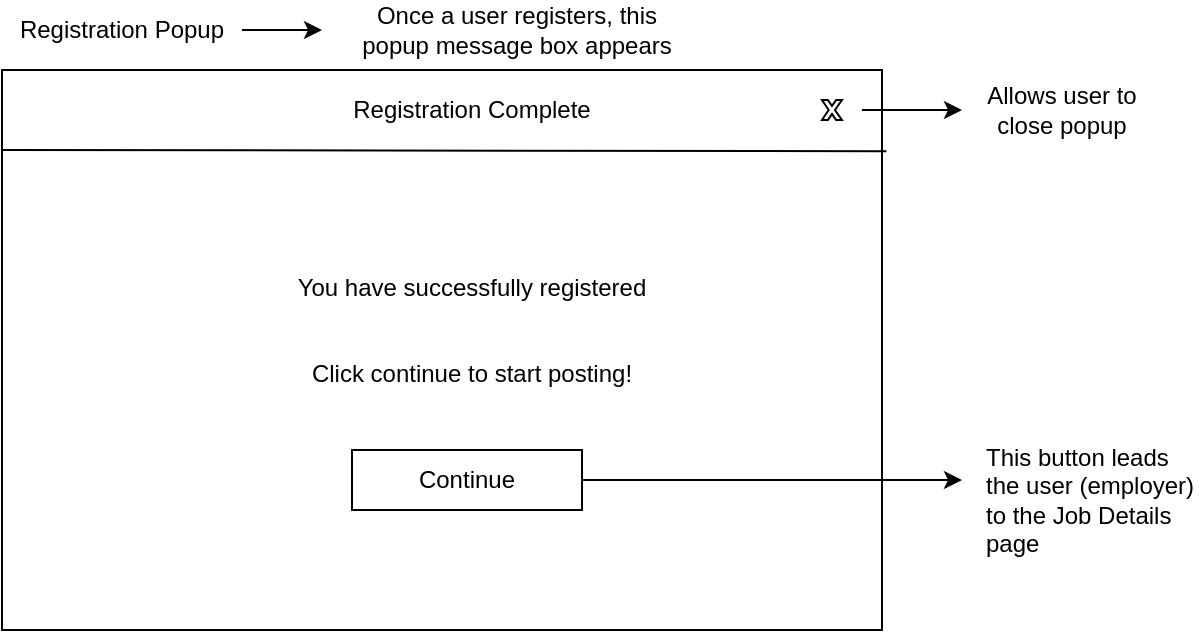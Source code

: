 <mxfile version="13.0.2" type="device"><diagram id="MhbUbkgfdEp-qQVMrzt_" name="Page-1"><mxGraphModel dx="782" dy="420" grid="0" gridSize="10" guides="1" tooltips="1" connect="1" arrows="1" fold="1" page="1" pageScale="1" pageWidth="827" pageHeight="1169" math="0" shadow="0"><root><mxCell id="0"/><mxCell id="1" parent="0"/><mxCell id="29T14MGzVOgbLB5nQ5_D-2" value="" style="rounded=0;whiteSpace=wrap;html=1;" vertex="1" parent="1"><mxGeometry x="120" y="80" width="440" height="280" as="geometry"/></mxCell><mxCell id="29T14MGzVOgbLB5nQ5_D-3" value="" style="endArrow=none;html=1;entryX=1.005;entryY=0.145;entryDx=0;entryDy=0;entryPerimeter=0;" edge="1" parent="1" target="29T14MGzVOgbLB5nQ5_D-2"><mxGeometry width="50" height="50" relative="1" as="geometry"><mxPoint x="120" y="120" as="sourcePoint"/><mxPoint x="170" y="70" as="targetPoint"/></mxGeometry></mxCell><mxCell id="29T14MGzVOgbLB5nQ5_D-4" value="Registration Complete" style="text;html=1;strokeColor=none;fillColor=none;align=center;verticalAlign=middle;whiteSpace=wrap;rounded=0;" vertex="1" parent="1"><mxGeometry x="280" y="90" width="150" height="20" as="geometry"/></mxCell><mxCell id="29T14MGzVOgbLB5nQ5_D-5" value="" style="verticalLabelPosition=bottom;verticalAlign=top;html=1;shape=mxgraph.basic.x" vertex="1" parent="1"><mxGeometry x="530" y="95" width="10" height="10" as="geometry"/></mxCell><mxCell id="29T14MGzVOgbLB5nQ5_D-6" value="You have successfully registered&lt;br&gt;&lt;br&gt;&lt;br&gt;Click continue to start posting!" style="text;html=1;strokeColor=none;fillColor=none;align=center;verticalAlign=middle;whiteSpace=wrap;rounded=0;" vertex="1" parent="1"><mxGeometry x="250" y="140" width="210" height="140" as="geometry"/></mxCell><mxCell id="29T14MGzVOgbLB5nQ5_D-7" value="Continue" style="rounded=0;whiteSpace=wrap;html=1;" vertex="1" parent="1"><mxGeometry x="295" y="270" width="115" height="30" as="geometry"/></mxCell><mxCell id="29T14MGzVOgbLB5nQ5_D-9" style="edgeStyle=orthogonalEdgeStyle;rounded=0;orthogonalLoop=1;jettySize=auto;html=1;" edge="1" parent="1" source="29T14MGzVOgbLB5nQ5_D-8"><mxGeometry relative="1" as="geometry"><mxPoint x="280" y="60" as="targetPoint"/></mxGeometry></mxCell><mxCell id="29T14MGzVOgbLB5nQ5_D-8" value="Registration Popup" style="text;html=1;strokeColor=none;fillColor=none;align=center;verticalAlign=middle;whiteSpace=wrap;rounded=0;" vertex="1" parent="1"><mxGeometry x="120" y="50" width="120" height="20" as="geometry"/></mxCell><mxCell id="29T14MGzVOgbLB5nQ5_D-10" value="Once a user registers, this popup message box appears" style="text;html=1;strokeColor=none;fillColor=none;align=center;verticalAlign=middle;whiteSpace=wrap;rounded=0;" vertex="1" parent="1"><mxGeometry x="295" y="50" width="165" height="20" as="geometry"/></mxCell><mxCell id="29T14MGzVOgbLB5nQ5_D-11" value="" style="endArrow=classic;html=1;" edge="1" parent="1"><mxGeometry width="50" height="50" relative="1" as="geometry"><mxPoint x="550" y="100" as="sourcePoint"/><mxPoint x="600" y="100" as="targetPoint"/></mxGeometry></mxCell><mxCell id="29T14MGzVOgbLB5nQ5_D-12" value="Allows user to close popup" style="text;html=1;strokeColor=none;fillColor=none;align=center;verticalAlign=middle;whiteSpace=wrap;rounded=0;" vertex="1" parent="1"><mxGeometry x="610" y="90" width="80" height="20" as="geometry"/></mxCell><mxCell id="29T14MGzVOgbLB5nQ5_D-13" value="" style="endArrow=classic;html=1;exitX=1;exitY=0.5;exitDx=0;exitDy=0;" edge="1" parent="1" source="29T14MGzVOgbLB5nQ5_D-7"><mxGeometry width="50" height="50" relative="1" as="geometry"><mxPoint x="410" y="284.5" as="sourcePoint"/><mxPoint x="600" y="285" as="targetPoint"/></mxGeometry></mxCell><mxCell id="29T14MGzVOgbLB5nQ5_D-15" value="This button leads the user (employer) to the Job Details page" style="text;html=1;strokeColor=none;fillColor=none;align=left;verticalAlign=middle;whiteSpace=wrap;rounded=0;" vertex="1" parent="1"><mxGeometry x="610" y="280" width="110" height="30" as="geometry"/></mxCell></root></mxGraphModel></diagram></mxfile>